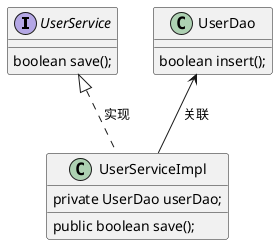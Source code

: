 @startuml

interface UserService{
    boolean save();
}

class UserServiceImpl {
    private UserDao userDao;
    public boolean save();
}

class UserDao {
    boolean insert();
}
UserService <|.. UserServiceImpl : 实现

UserDao  <-- UserServiceImpl : 关联

@enduml